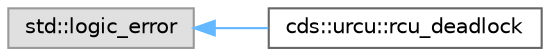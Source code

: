 digraph "类继承关系图"
{
 // LATEX_PDF_SIZE
  bgcolor="transparent";
  edge [fontname=Helvetica,fontsize=10,labelfontname=Helvetica,labelfontsize=10];
  node [fontname=Helvetica,fontsize=10,shape=box,height=0.2,width=0.4];
  rankdir="LR";
  Node0 [id="Node000000",label="std::logic_error",height=0.2,width=0.4,color="grey60", fillcolor="#E0E0E0", style="filled",tooltip=" "];
  Node0 -> Node1 [id="edge6567_Node000000_Node000001",dir="back",color="steelblue1",style="solid",tooltip=" "];
  Node1 [id="Node000001",label="cds::urcu::rcu_deadlock",height=0.2,width=0.4,color="grey40", fillcolor="white", style="filled",URL="$classcds_1_1urcu_1_1rcu__deadlock.html",tooltip="Exception \"RCU deadlock detected\""];
}
